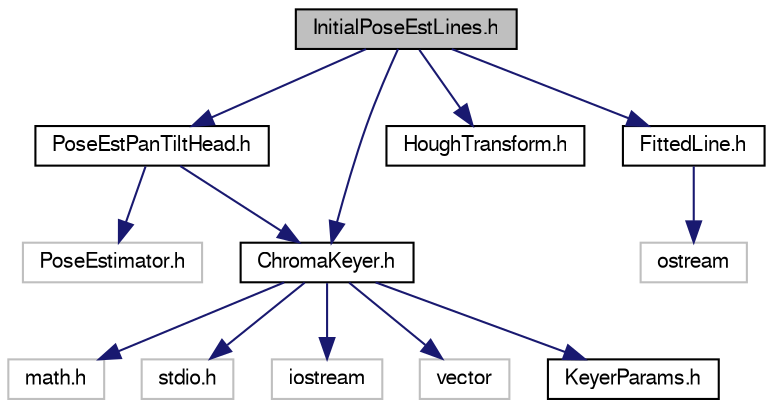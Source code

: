 digraph G
{
  edge [fontname="FreeSans",fontsize="10",labelfontname="FreeSans",labelfontsize="10"];
  node [fontname="FreeSans",fontsize="10",shape=record];
  Node1 [label="InitialPoseEstLines.h",height=0.2,width=0.4,color="black", fillcolor="grey75", style="filled" fontcolor="black"];
  Node1 -> Node2 [color="midnightblue",fontsize="10",style="solid",fontname="FreeSans"];
  Node2 [label="PoseEstPanTiltHead.h",height=0.2,width=0.4,color="black", fillcolor="white", style="filled",URL="$PoseEstPanTiltHead_8h.html"];
  Node2 -> Node3 [color="midnightblue",fontsize="10",style="solid",fontname="FreeSans"];
  Node3 [label="PoseEstimator.h",height=0.2,width=0.4,color="grey75", fillcolor="white", style="filled"];
  Node2 -> Node4 [color="midnightblue",fontsize="10",style="solid",fontname="FreeSans"];
  Node4 [label="ChromaKeyer.h",height=0.2,width=0.4,color="black", fillcolor="white", style="filled",URL="$ChromaKeyer_8h.html"];
  Node4 -> Node5 [color="midnightblue",fontsize="10",style="solid",fontname="FreeSans"];
  Node5 [label="math.h",height=0.2,width=0.4,color="grey75", fillcolor="white", style="filled"];
  Node4 -> Node6 [color="midnightblue",fontsize="10",style="solid",fontname="FreeSans"];
  Node6 [label="stdio.h",height=0.2,width=0.4,color="grey75", fillcolor="white", style="filled"];
  Node4 -> Node7 [color="midnightblue",fontsize="10",style="solid",fontname="FreeSans"];
  Node7 [label="iostream",height=0.2,width=0.4,color="grey75", fillcolor="white", style="filled"];
  Node4 -> Node8 [color="midnightblue",fontsize="10",style="solid",fontname="FreeSans"];
  Node8 [label="vector",height=0.2,width=0.4,color="grey75", fillcolor="white", style="filled"];
  Node4 -> Node9 [color="midnightblue",fontsize="10",style="solid",fontname="FreeSans"];
  Node9 [label="KeyerParams.h",height=0.2,width=0.4,color="black", fillcolor="white", style="filled",URL="$KeyerParams_8h.html"];
  Node1 -> Node10 [color="midnightblue",fontsize="10",style="solid",fontname="FreeSans"];
  Node10 [label="HoughTransform.h",height=0.2,width=0.4,color="black", fillcolor="white", style="filled",URL="$HoughTransform_8h.html"];
  Node1 -> Node4 [color="midnightblue",fontsize="10",style="solid",fontname="FreeSans"];
  Node1 -> Node11 [color="midnightblue",fontsize="10",style="solid",fontname="FreeSans"];
  Node11 [label="FittedLine.h",height=0.2,width=0.4,color="black", fillcolor="white", style="filled",URL="$FittedLine_8h.html"];
  Node11 -> Node12 [color="midnightblue",fontsize="10",style="solid",fontname="FreeSans"];
  Node12 [label="ostream",height=0.2,width=0.4,color="grey75", fillcolor="white", style="filled"];
}
